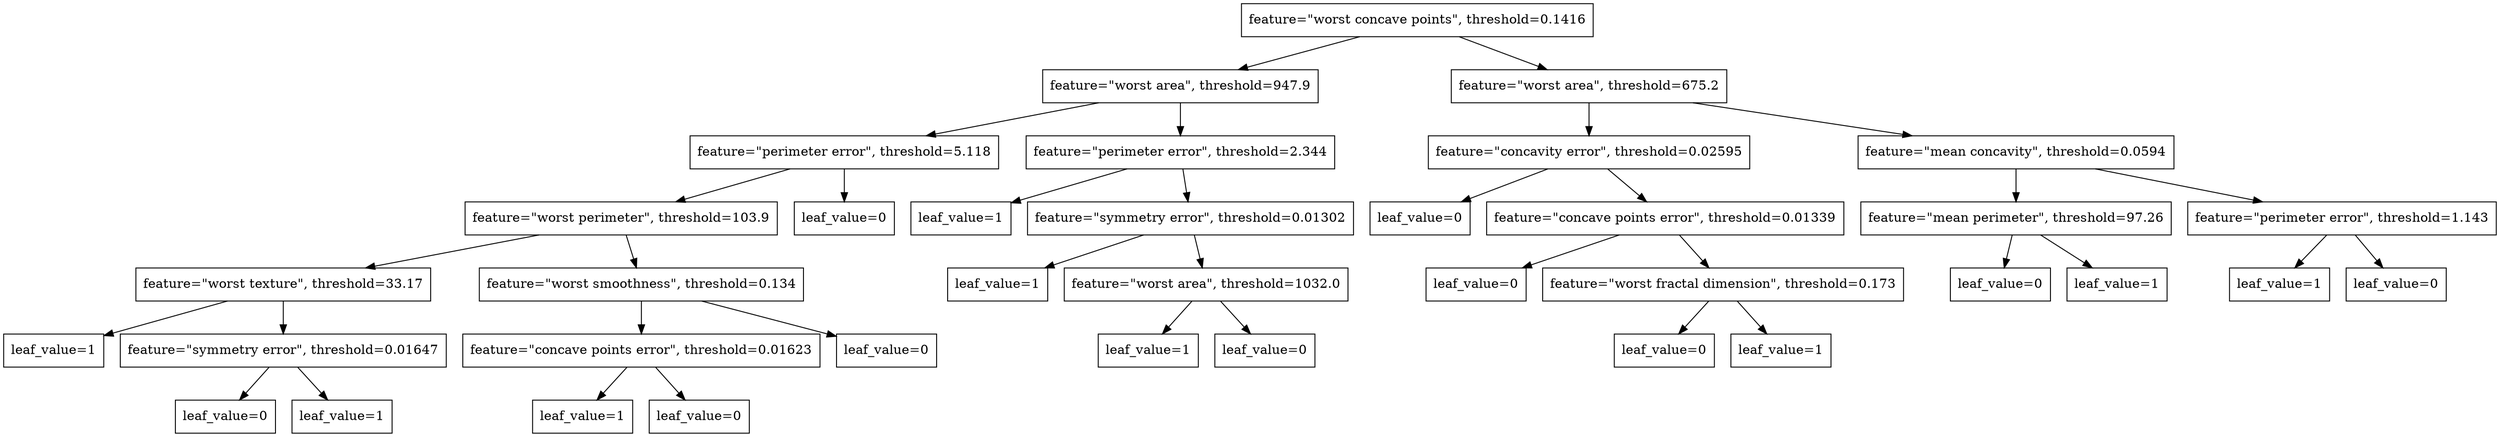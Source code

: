 digraph "Decision Tree" {
	node [shape=box]
	"feature=\"worst concave points\", threshold=0.1416" -> "feature=\"worst area\", threshold=947.9"
	node [shape=box]
	"feature=\"worst concave points\", threshold=0.1416" -> "feature=\"worst area\", threshold=675.2"
	node [shape=box]
	"feature=\"worst area\", threshold=947.9" -> "feature=\"perimeter error\", threshold=5.118"
	node [shape=box]
	"feature=\"worst area\", threshold=947.9" -> "feature=\"perimeter error\", threshold=2.344"
	node [shape=box]
	"feature=\"perimeter error\", threshold=5.118" -> "feature=\"worst perimeter\", threshold=103.9"
	node [shape=box]
	"af827598-580a-4b51-8f30-1ff09013a850" [label=<leaf_value=0>]
	"feature=\"perimeter error\", threshold=5.118" -> "af827598-580a-4b51-8f30-1ff09013a850"
	node [shape=box]
	"feature=\"worst perimeter\", threshold=103.9" -> "feature=\"worst texture\", threshold=33.17"
	node [shape=box]
	"feature=\"worst perimeter\", threshold=103.9" -> "feature=\"worst smoothness\", threshold=0.134"
	node [shape=box]
	"424bd1b1-28b6-49b9-8845-8cc70e94f923" [label=<leaf_value=1>]
	"feature=\"worst texture\", threshold=33.17" -> "424bd1b1-28b6-49b9-8845-8cc70e94f923"
	node [shape=box]
	"feature=\"worst texture\", threshold=33.17" -> "feature=\"symmetry error\", threshold=0.01647"
	node [shape=box]
	"3c82fe27-f362-4aca-b432-e9ffe9eab958" [label=<leaf_value=0>]
	"feature=\"symmetry error\", threshold=0.01647" -> "3c82fe27-f362-4aca-b432-e9ffe9eab958"
	node [shape=box]
	"a8ab2795-7ad9-4d48-af07-2578eb32a1eb" [label=<leaf_value=1>]
	"feature=\"symmetry error\", threshold=0.01647" -> "a8ab2795-7ad9-4d48-af07-2578eb32a1eb"
	node [shape=box]
	"feature=\"worst smoothness\", threshold=0.134" -> "feature=\"concave points error\", threshold=0.01623"
	node [shape=box]
	"797e09a8-59c3-4f14-976b-4be13296175e" [label=<leaf_value=0>]
	"feature=\"worst smoothness\", threshold=0.134" -> "797e09a8-59c3-4f14-976b-4be13296175e"
	node [shape=box]
	"e302cf77-7239-4ae9-9f9f-93b2b9d64eaa" [label=<leaf_value=1>]
	"feature=\"concave points error\", threshold=0.01623" -> "e302cf77-7239-4ae9-9f9f-93b2b9d64eaa"
	node [shape=box]
	"63396ac7-d683-49a8-9f58-dd71091efdd0" [label=<leaf_value=0>]
	"feature=\"concave points error\", threshold=0.01623" -> "63396ac7-d683-49a8-9f58-dd71091efdd0"
	node [shape=box]
	"c71406d8-78b1-4e48-8c7f-08c3179b773d" [label=<leaf_value=1>]
	"feature=\"perimeter error\", threshold=2.344" -> "c71406d8-78b1-4e48-8c7f-08c3179b773d"
	node [shape=box]
	"feature=\"perimeter error\", threshold=2.344" -> "feature=\"symmetry error\", threshold=0.01302"
	node [shape=box]
	"1f551be5-24e5-4cdd-acd3-f30ffc225420" [label=<leaf_value=1>]
	"feature=\"symmetry error\", threshold=0.01302" -> "1f551be5-24e5-4cdd-acd3-f30ffc225420"
	node [shape=box]
	"feature=\"symmetry error\", threshold=0.01302" -> "feature=\"worst area\", threshold=1032.0"
	node [shape=box]
	"f0c7e840-bcc8-42e7-ba3b-9e31c9d209ba" [label=<leaf_value=1>]
	"feature=\"worst area\", threshold=1032.0" -> "f0c7e840-bcc8-42e7-ba3b-9e31c9d209ba"
	node [shape=box]
	"2e998c16-83ef-4ab0-9380-4e34ad5deea3" [label=<leaf_value=0>]
	"feature=\"worst area\", threshold=1032.0" -> "2e998c16-83ef-4ab0-9380-4e34ad5deea3"
	node [shape=box]
	"feature=\"worst area\", threshold=675.2" -> "feature=\"concavity error\", threshold=0.02595"
	node [shape=box]
	"feature=\"worst area\", threshold=675.2" -> "feature=\"mean concavity\", threshold=0.0594"
	node [shape=box]
	"cec77950-12ea-4cc9-8335-b6041fdb2d38" [label=<leaf_value=0>]
	"feature=\"concavity error\", threshold=0.02595" -> "cec77950-12ea-4cc9-8335-b6041fdb2d38"
	node [shape=box]
	"feature=\"concavity error\", threshold=0.02595" -> "feature=\"concave points error\", threshold=0.01339"
	node [shape=box]
	"eeb9ccfc-bde8-4fba-b6fe-da760c84b3e5" [label=<leaf_value=0>]
	"feature=\"concave points error\", threshold=0.01339" -> "eeb9ccfc-bde8-4fba-b6fe-da760c84b3e5"
	node [shape=box]
	"feature=\"concave points error\", threshold=0.01339" -> "feature=\"worst fractal dimension\", threshold=0.173"
	node [shape=box]
	"919f40ba-ec0d-4dc0-948e-52727757c3e9" [label=<leaf_value=0>]
	"feature=\"worst fractal dimension\", threshold=0.173" -> "919f40ba-ec0d-4dc0-948e-52727757c3e9"
	node [shape=box]
	"58ee76b6-09f0-4597-ba06-3e786d45e85f" [label=<leaf_value=1>]
	"feature=\"worst fractal dimension\", threshold=0.173" -> "58ee76b6-09f0-4597-ba06-3e786d45e85f"
	node [shape=box]
	"feature=\"mean concavity\", threshold=0.0594" -> "feature=\"mean perimeter\", threshold=97.26"
	node [shape=box]
	"feature=\"mean concavity\", threshold=0.0594" -> "feature=\"perimeter error\", threshold=1.143"
	node [shape=box]
	"914de3ee-3cbe-46e8-9067-21abe8ffa717" [label=<leaf_value=0>]
	"feature=\"mean perimeter\", threshold=97.26" -> "914de3ee-3cbe-46e8-9067-21abe8ffa717"
	node [shape=box]
	"a0a0f4a5-628c-44db-8d04-95aaba13c787" [label=<leaf_value=1>]
	"feature=\"mean perimeter\", threshold=97.26" -> "a0a0f4a5-628c-44db-8d04-95aaba13c787"
	node [shape=box]
	"37ea3819-43c5-44c5-af29-80de636685c7" [label=<leaf_value=1>]
	"feature=\"perimeter error\", threshold=1.143" -> "37ea3819-43c5-44c5-af29-80de636685c7"
	node [shape=box]
	"395a7101-bc43-4036-8809-a1638f996200" [label=<leaf_value=0>]
	"feature=\"perimeter error\", threshold=1.143" -> "395a7101-bc43-4036-8809-a1638f996200"
}
